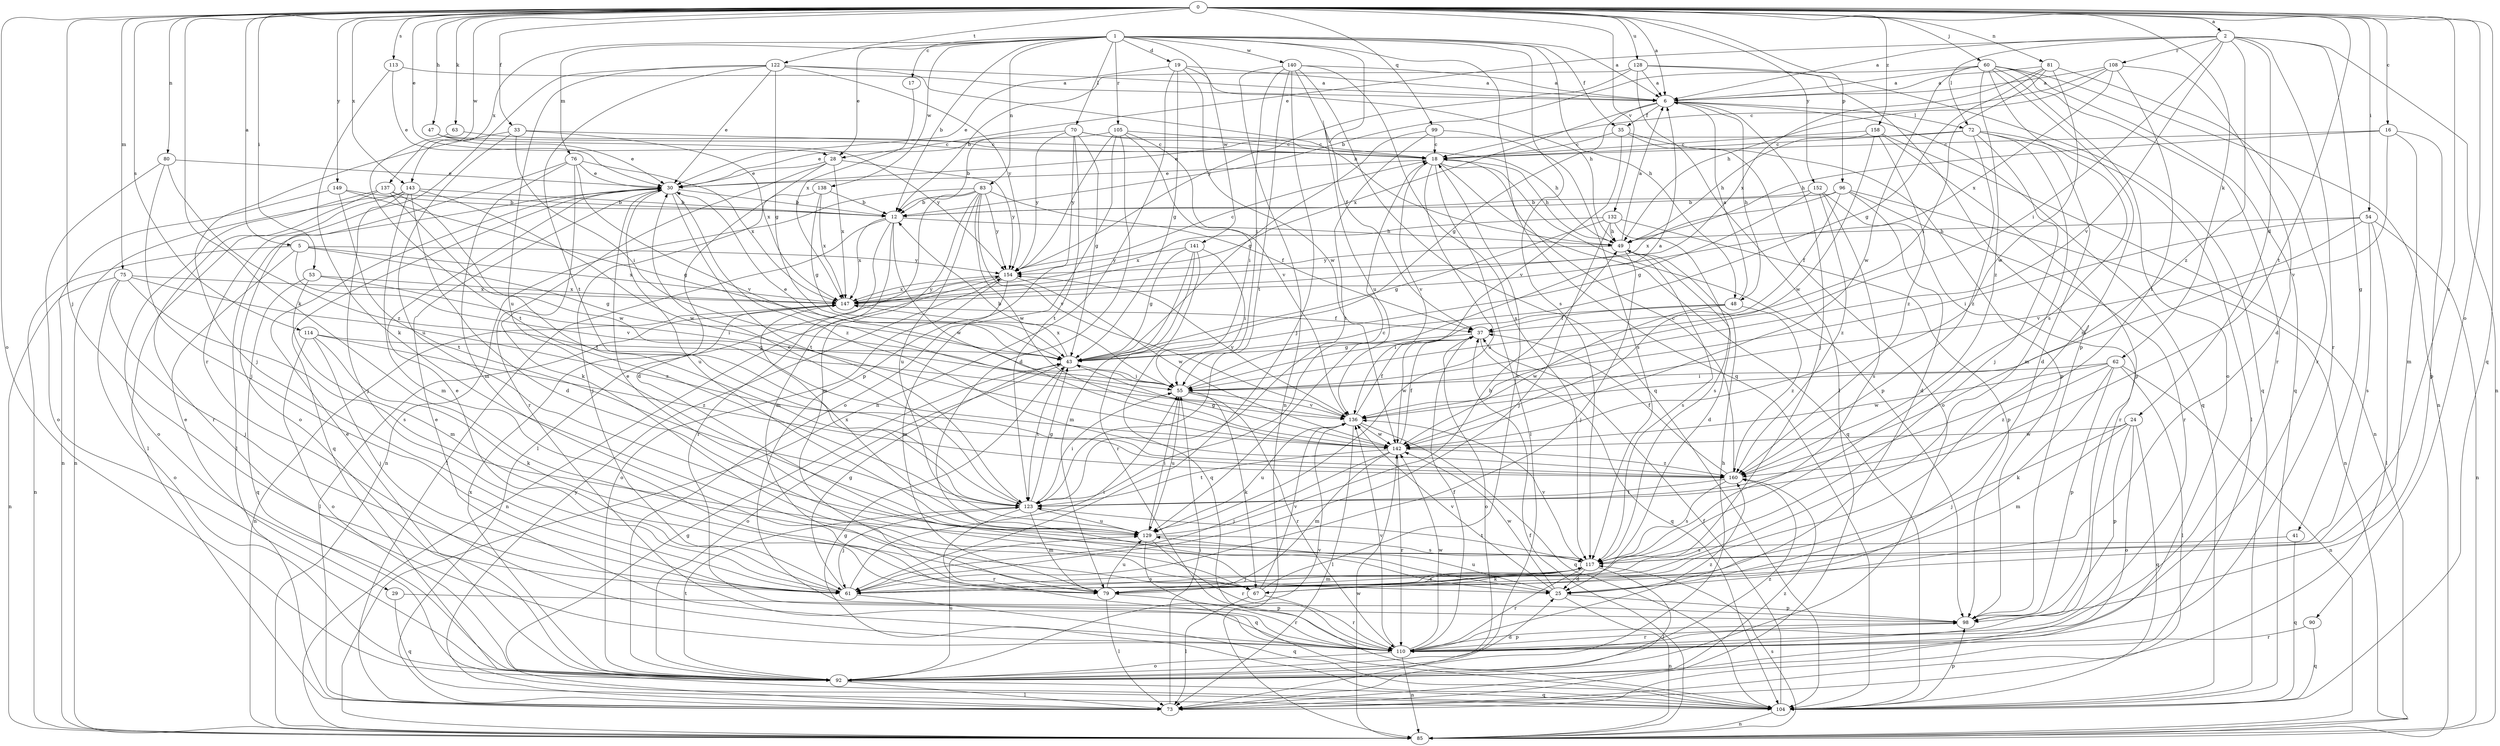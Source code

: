 strict digraph  {
0;
1;
2;
5;
6;
12;
16;
17;
18;
19;
24;
25;
28;
29;
30;
33;
35;
37;
41;
43;
47;
48;
49;
53;
54;
55;
60;
61;
62;
63;
67;
70;
72;
73;
75;
76;
79;
80;
81;
83;
85;
90;
92;
96;
98;
99;
104;
105;
108;
110;
113;
114;
117;
122;
123;
128;
129;
132;
136;
137;
138;
140;
141;
142;
143;
147;
149;
152;
154;
158;
160;
0 -> 2  [label=a];
0 -> 5  [label=a];
0 -> 6  [label=a];
0 -> 16  [label=c];
0 -> 28  [label=e];
0 -> 33  [label=f];
0 -> 47  [label=h];
0 -> 53  [label=i];
0 -> 54  [label=i];
0 -> 60  [label=j];
0 -> 61  [label=j];
0 -> 62  [label=k];
0 -> 63  [label=k];
0 -> 67  [label=k];
0 -> 75  [label=m];
0 -> 80  [label=n];
0 -> 81  [label=n];
0 -> 90  [label=o];
0 -> 92  [label=o];
0 -> 96  [label=p];
0 -> 99  [label=q];
0 -> 104  [label=q];
0 -> 113  [label=s];
0 -> 114  [label=s];
0 -> 117  [label=s];
0 -> 122  [label=t];
0 -> 123  [label=t];
0 -> 128  [label=u];
0 -> 132  [label=v];
0 -> 137  [label=w];
0 -> 143  [label=x];
0 -> 149  [label=y];
0 -> 152  [label=y];
0 -> 158  [label=z];
1 -> 6  [label=a];
1 -> 12  [label=b];
1 -> 17  [label=c];
1 -> 19  [label=d];
1 -> 28  [label=e];
1 -> 35  [label=f];
1 -> 48  [label=h];
1 -> 70  [label=l];
1 -> 76  [label=m];
1 -> 83  [label=n];
1 -> 104  [label=q];
1 -> 105  [label=r];
1 -> 117  [label=s];
1 -> 129  [label=u];
1 -> 138  [label=w];
1 -> 140  [label=w];
1 -> 141  [label=w];
1 -> 143  [label=x];
2 -> 6  [label=a];
2 -> 24  [label=d];
2 -> 28  [label=e];
2 -> 41  [label=g];
2 -> 55  [label=i];
2 -> 72  [label=l];
2 -> 85  [label=n];
2 -> 108  [label=r];
2 -> 110  [label=r];
2 -> 136  [label=v];
2 -> 160  [label=z];
5 -> 29  [label=e];
5 -> 43  [label=g];
5 -> 85  [label=n];
5 -> 136  [label=v];
5 -> 147  [label=x];
5 -> 154  [label=y];
6 -> 35  [label=f];
6 -> 43  [label=g];
6 -> 48  [label=h];
6 -> 61  [label=j];
6 -> 72  [label=l];
6 -> 104  [label=q];
6 -> 147  [label=x];
12 -> 49  [label=h];
12 -> 73  [label=l];
12 -> 79  [label=m];
12 -> 110  [label=r];
12 -> 142  [label=w];
12 -> 147  [label=x];
16 -> 18  [label=c];
16 -> 49  [label=h];
16 -> 79  [label=m];
16 -> 98  [label=p];
16 -> 136  [label=v];
17 -> 147  [label=x];
18 -> 30  [label=e];
18 -> 49  [label=h];
18 -> 73  [label=l];
18 -> 98  [label=p];
18 -> 104  [label=q];
18 -> 129  [label=u];
18 -> 136  [label=v];
19 -> 6  [label=a];
19 -> 30  [label=e];
19 -> 43  [label=g];
19 -> 49  [label=h];
19 -> 85  [label=n];
19 -> 142  [label=w];
24 -> 61  [label=j];
24 -> 79  [label=m];
24 -> 92  [label=o];
24 -> 98  [label=p];
24 -> 104  [label=q];
24 -> 142  [label=w];
25 -> 85  [label=n];
25 -> 98  [label=p];
25 -> 129  [label=u];
25 -> 136  [label=v];
25 -> 142  [label=w];
28 -> 25  [label=d];
28 -> 30  [label=e];
28 -> 110  [label=r];
28 -> 147  [label=x];
28 -> 154  [label=y];
29 -> 98  [label=p];
29 -> 104  [label=q];
30 -> 12  [label=b];
30 -> 73  [label=l];
30 -> 104  [label=q];
30 -> 123  [label=t];
30 -> 129  [label=u];
30 -> 160  [label=z];
33 -> 18  [label=c];
33 -> 55  [label=i];
33 -> 61  [label=j];
33 -> 129  [label=u];
33 -> 147  [label=x];
35 -> 18  [label=c];
35 -> 92  [label=o];
35 -> 98  [label=p];
35 -> 136  [label=v];
37 -> 43  [label=g];
37 -> 92  [label=o];
37 -> 104  [label=q];
37 -> 142  [label=w];
41 -> 104  [label=q];
41 -> 117  [label=s];
43 -> 55  [label=i];
43 -> 92  [label=o];
43 -> 123  [label=t];
43 -> 147  [label=x];
47 -> 18  [label=c];
47 -> 30  [label=e];
47 -> 154  [label=y];
48 -> 6  [label=a];
48 -> 37  [label=f];
48 -> 55  [label=i];
48 -> 142  [label=w];
48 -> 160  [label=z];
49 -> 6  [label=a];
49 -> 25  [label=d];
49 -> 61  [label=j];
49 -> 117  [label=s];
49 -> 154  [label=y];
53 -> 55  [label=i];
53 -> 79  [label=m];
53 -> 104  [label=q];
53 -> 147  [label=x];
54 -> 49  [label=h];
54 -> 55  [label=i];
54 -> 73  [label=l];
54 -> 85  [label=n];
54 -> 117  [label=s];
54 -> 136  [label=v];
55 -> 6  [label=a];
55 -> 12  [label=b];
55 -> 30  [label=e];
55 -> 67  [label=k];
55 -> 110  [label=r];
55 -> 129  [label=u];
55 -> 136  [label=v];
60 -> 6  [label=a];
60 -> 12  [label=b];
60 -> 79  [label=m];
60 -> 85  [label=n];
60 -> 92  [label=o];
60 -> 104  [label=q];
60 -> 110  [label=r];
60 -> 117  [label=s];
60 -> 142  [label=w];
60 -> 160  [label=z];
61 -> 30  [label=e];
61 -> 43  [label=g];
61 -> 55  [label=i];
61 -> 104  [label=q];
61 -> 117  [label=s];
62 -> 55  [label=i];
62 -> 67  [label=k];
62 -> 73  [label=l];
62 -> 85  [label=n];
62 -> 98  [label=p];
62 -> 142  [label=w];
62 -> 160  [label=z];
63 -> 18  [label=c];
63 -> 123  [label=t];
67 -> 18  [label=c];
67 -> 73  [label=l];
67 -> 110  [label=r];
67 -> 136  [label=v];
70 -> 12  [label=b];
70 -> 18  [label=c];
70 -> 43  [label=g];
70 -> 49  [label=h];
70 -> 98  [label=p];
70 -> 123  [label=t];
70 -> 154  [label=y];
72 -> 18  [label=c];
72 -> 25  [label=d];
72 -> 30  [label=e];
72 -> 61  [label=j];
72 -> 73  [label=l];
72 -> 79  [label=m];
72 -> 160  [label=z];
73 -> 43  [label=g];
73 -> 55  [label=i];
73 -> 154  [label=y];
73 -> 160  [label=z];
75 -> 61  [label=j];
75 -> 85  [label=n];
75 -> 92  [label=o];
75 -> 117  [label=s];
75 -> 147  [label=x];
75 -> 160  [label=z];
76 -> 30  [label=e];
76 -> 67  [label=k];
76 -> 79  [label=m];
76 -> 92  [label=o];
76 -> 136  [label=v];
76 -> 147  [label=x];
79 -> 73  [label=l];
79 -> 110  [label=r];
79 -> 117  [label=s];
79 -> 129  [label=u];
80 -> 30  [label=e];
80 -> 61  [label=j];
80 -> 92  [label=o];
80 -> 160  [label=z];
81 -> 6  [label=a];
81 -> 43  [label=g];
81 -> 55  [label=i];
81 -> 110  [label=r];
81 -> 142  [label=w];
81 -> 147  [label=x];
83 -> 12  [label=b];
83 -> 37  [label=f];
83 -> 73  [label=l];
83 -> 79  [label=m];
83 -> 85  [label=n];
83 -> 129  [label=u];
83 -> 136  [label=v];
83 -> 142  [label=w];
83 -> 154  [label=y];
85 -> 37  [label=f];
85 -> 117  [label=s];
85 -> 142  [label=w];
90 -> 104  [label=q];
90 -> 110  [label=r];
92 -> 25  [label=d];
92 -> 30  [label=e];
92 -> 49  [label=h];
92 -> 73  [label=l];
92 -> 104  [label=q];
92 -> 123  [label=t];
92 -> 129  [label=u];
92 -> 136  [label=v];
92 -> 147  [label=x];
92 -> 160  [label=z];
96 -> 12  [label=b];
96 -> 25  [label=d];
96 -> 37  [label=f];
96 -> 85  [label=n];
96 -> 110  [label=r];
96 -> 147  [label=x];
98 -> 110  [label=r];
99 -> 18  [label=c];
99 -> 43  [label=g];
99 -> 117  [label=s];
99 -> 123  [label=t];
104 -> 37  [label=f];
104 -> 43  [label=g];
104 -> 85  [label=n];
104 -> 98  [label=p];
105 -> 18  [label=c];
105 -> 25  [label=d];
105 -> 30  [label=e];
105 -> 55  [label=i];
105 -> 92  [label=o];
105 -> 136  [label=v];
105 -> 154  [label=y];
108 -> 6  [label=a];
108 -> 18  [label=c];
108 -> 25  [label=d];
108 -> 49  [label=h];
108 -> 123  [label=t];
108 -> 147  [label=x];
110 -> 30  [label=e];
110 -> 37  [label=f];
110 -> 85  [label=n];
110 -> 92  [label=o];
110 -> 98  [label=p];
110 -> 136  [label=v];
110 -> 142  [label=w];
110 -> 160  [label=z];
113 -> 6  [label=a];
113 -> 30  [label=e];
113 -> 67  [label=k];
114 -> 43  [label=g];
114 -> 61  [label=j];
114 -> 67  [label=k];
114 -> 92  [label=o];
114 -> 160  [label=z];
117 -> 25  [label=d];
117 -> 30  [label=e];
117 -> 61  [label=j];
117 -> 67  [label=k];
117 -> 73  [label=l];
117 -> 79  [label=m];
117 -> 110  [label=r];
117 -> 123  [label=t];
117 -> 136  [label=v];
122 -> 6  [label=a];
122 -> 30  [label=e];
122 -> 43  [label=g];
122 -> 49  [label=h];
122 -> 110  [label=r];
122 -> 123  [label=t];
122 -> 129  [label=u];
122 -> 154  [label=y];
123 -> 18  [label=c];
123 -> 30  [label=e];
123 -> 43  [label=g];
123 -> 55  [label=i];
123 -> 61  [label=j];
123 -> 79  [label=m];
123 -> 110  [label=r];
123 -> 129  [label=u];
128 -> 6  [label=a];
128 -> 12  [label=b];
128 -> 73  [label=l];
128 -> 98  [label=p];
128 -> 104  [label=q];
128 -> 154  [label=y];
129 -> 49  [label=h];
129 -> 55  [label=i];
129 -> 104  [label=q];
129 -> 110  [label=r];
129 -> 117  [label=s];
129 -> 147  [label=x];
132 -> 43  [label=g];
132 -> 49  [label=h];
132 -> 61  [label=j];
132 -> 98  [label=p];
132 -> 117  [label=s];
132 -> 147  [label=x];
136 -> 37  [label=f];
136 -> 73  [label=l];
136 -> 104  [label=q];
136 -> 129  [label=u];
136 -> 142  [label=w];
136 -> 154  [label=y];
137 -> 12  [label=b];
137 -> 92  [label=o];
137 -> 110  [label=r];
137 -> 123  [label=t];
137 -> 142  [label=w];
138 -> 12  [label=b];
138 -> 43  [label=g];
138 -> 61  [label=j];
138 -> 147  [label=x];
140 -> 6  [label=a];
140 -> 37  [label=f];
140 -> 55  [label=i];
140 -> 61  [label=j];
140 -> 85  [label=n];
140 -> 104  [label=q];
140 -> 117  [label=s];
140 -> 123  [label=t];
141 -> 43  [label=g];
141 -> 55  [label=i];
141 -> 79  [label=m];
141 -> 104  [label=q];
141 -> 110  [label=r];
141 -> 154  [label=y];
142 -> 37  [label=f];
142 -> 43  [label=g];
142 -> 61  [label=j];
142 -> 79  [label=m];
142 -> 110  [label=r];
142 -> 123  [label=t];
142 -> 160  [label=z];
143 -> 12  [label=b];
143 -> 25  [label=d];
143 -> 61  [label=j];
143 -> 73  [label=l];
143 -> 79  [label=m];
143 -> 85  [label=n];
143 -> 142  [label=w];
147 -> 37  [label=f];
147 -> 73  [label=l];
147 -> 85  [label=n];
147 -> 154  [label=y];
149 -> 12  [label=b];
149 -> 43  [label=g];
149 -> 85  [label=n];
149 -> 123  [label=t];
152 -> 12  [label=b];
152 -> 43  [label=g];
152 -> 110  [label=r];
152 -> 117  [label=s];
152 -> 160  [label=z];
154 -> 18  [label=c];
154 -> 79  [label=m];
154 -> 85  [label=n];
154 -> 92  [label=o];
154 -> 142  [label=w];
154 -> 147  [label=x];
158 -> 18  [label=c];
158 -> 49  [label=h];
158 -> 85  [label=n];
158 -> 98  [label=p];
158 -> 142  [label=w];
158 -> 160  [label=z];
160 -> 18  [label=c];
160 -> 37  [label=f];
160 -> 117  [label=s];
160 -> 123  [label=t];
}
